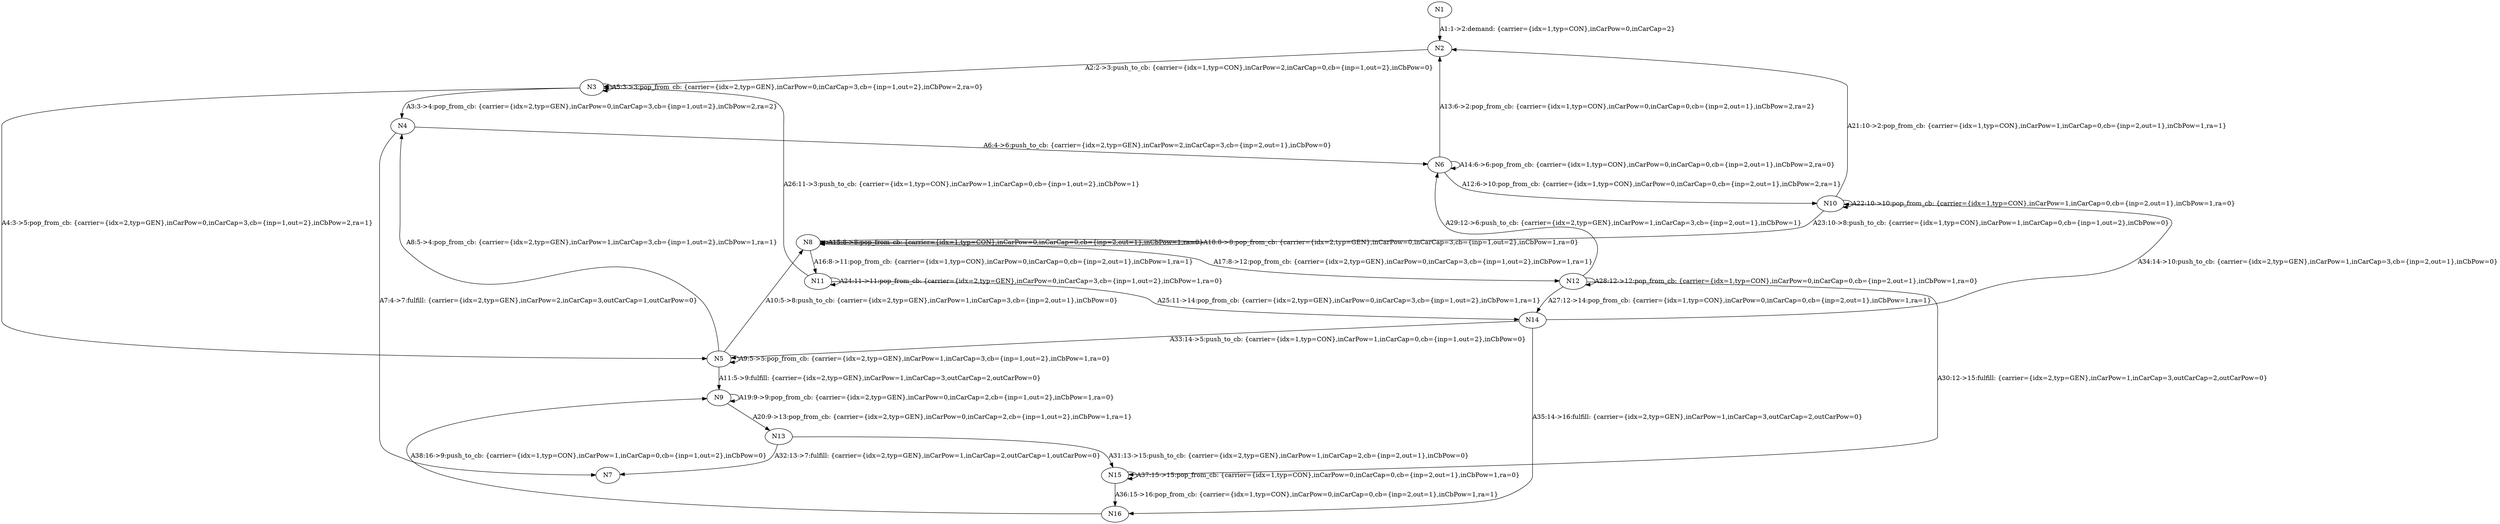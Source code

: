 digraph cpn_tools_graph {
  N1 -> N2 [ label="A1:1->2:demand: {carrier={idx=1,typ=CON},inCarPow=0,inCarCap=2}" ];
  N2 -> N3 [ label="A2:2->3:push_to_cb: {carrier={idx=1,typ=CON},inCarPow=2,inCarCap=0,cb={inp=1,out=2},inCbPow=0}" ];
  N3 -> N4 [ label="A3:3->4:pop_from_cb: {carrier={idx=2,typ=GEN},inCarPow=0,inCarCap=3,cb={inp=1,out=2},inCbPow=2,ra=2}" ];
  N3 -> N5 [ label="A4:3->5:pop_from_cb: {carrier={idx=2,typ=GEN},inCarPow=0,inCarCap=3,cb={inp=1,out=2},inCbPow=2,ra=1}" ];
  N3 -> N3 [ label="A5:3->3:pop_from_cb: {carrier={idx=2,typ=GEN},inCarPow=0,inCarCap=3,cb={inp=1,out=2},inCbPow=2,ra=0}" ];
  N4 -> N6 [ label="A6:4->6:push_to_cb: {carrier={idx=2,typ=GEN},inCarPow=2,inCarCap=3,cb={inp=2,out=1},inCbPow=0}" ];
  N4 -> N7 [ label="A7:4->7:fulfill: {carrier={idx=2,typ=GEN},inCarPow=2,inCarCap=3,outCarCap=1,outCarPow=0}" ];
  N5 -> N4 [ label="A8:5->4:pop_from_cb: {carrier={idx=2,typ=GEN},inCarPow=1,inCarCap=3,cb={inp=1,out=2},inCbPow=1,ra=1}" ];
  N5 -> N5 [ label="A9:5->5:pop_from_cb: {carrier={idx=2,typ=GEN},inCarPow=1,inCarCap=3,cb={inp=1,out=2},inCbPow=1,ra=0}" ];
  N5 -> N8 [ label="A10:5->8:push_to_cb: {carrier={idx=2,typ=GEN},inCarPow=1,inCarCap=3,cb={inp=2,out=1},inCbPow=0}" ];
  N5 -> N9 [ label="A11:5->9:fulfill: {carrier={idx=2,typ=GEN},inCarPow=1,inCarCap=3,outCarCap=2,outCarPow=0}" ];
  N6 -> N10 [ label="A12:6->10:pop_from_cb: {carrier={idx=1,typ=CON},inCarPow=0,inCarCap=0,cb={inp=2,out=1},inCbPow=2,ra=1}" ];
  N6 -> N2 [ label="A13:6->2:pop_from_cb: {carrier={idx=1,typ=CON},inCarPow=0,inCarCap=0,cb={inp=2,out=1},inCbPow=2,ra=2}" ];
  N6 -> N6 [ label="A14:6->6:pop_from_cb: {carrier={idx=1,typ=CON},inCarPow=0,inCarCap=0,cb={inp=2,out=1},inCbPow=2,ra=0}" ];
  N8 -> N8 [ label="A15:8->8:pop_from_cb: {carrier={idx=1,typ=CON},inCarPow=0,inCarCap=0,cb={inp=2,out=1},inCbPow=1,ra=0}" ];
  N8 -> N11 [ label="A16:8->11:pop_from_cb: {carrier={idx=1,typ=CON},inCarPow=0,inCarCap=0,cb={inp=2,out=1},inCbPow=1,ra=1}" ];
  N8 -> N12 [ label="A17:8->12:pop_from_cb: {carrier={idx=2,typ=GEN},inCarPow=0,inCarCap=3,cb={inp=1,out=2},inCbPow=1,ra=1}" ];
  N8 -> N8 [ label="A18:8->8:pop_from_cb: {carrier={idx=2,typ=GEN},inCarPow=0,inCarCap=3,cb={inp=1,out=2},inCbPow=1,ra=0}" ];
  N9 -> N9 [ label="A19:9->9:pop_from_cb: {carrier={idx=2,typ=GEN},inCarPow=0,inCarCap=2,cb={inp=1,out=2},inCbPow=1,ra=0}" ];
  N9 -> N13 [ label="A20:9->13:pop_from_cb: {carrier={idx=2,typ=GEN},inCarPow=0,inCarCap=2,cb={inp=1,out=2},inCbPow=1,ra=1}" ];
  N10 -> N2 [ label="A21:10->2:pop_from_cb: {carrier={idx=1,typ=CON},inCarPow=1,inCarCap=0,cb={inp=2,out=1},inCbPow=1,ra=1}" ];
  N10 -> N10 [ label="A22:10->10:pop_from_cb: {carrier={idx=1,typ=CON},inCarPow=1,inCarCap=0,cb={inp=2,out=1},inCbPow=1,ra=0}" ];
  N10 -> N8 [ label="A23:10->8:push_to_cb: {carrier={idx=1,typ=CON},inCarPow=1,inCarCap=0,cb={inp=1,out=2},inCbPow=0}" ];
  N11 -> N11 [ label="A24:11->11:pop_from_cb: {carrier={idx=2,typ=GEN},inCarPow=0,inCarCap=3,cb={inp=1,out=2},inCbPow=1,ra=0}" ];
  N11 -> N14 [ label="A25:11->14:pop_from_cb: {carrier={idx=2,typ=GEN},inCarPow=0,inCarCap=3,cb={inp=1,out=2},inCbPow=1,ra=1}" ];
  N11 -> N3 [ label="A26:11->3:push_to_cb: {carrier={idx=1,typ=CON},inCarPow=1,inCarCap=0,cb={inp=1,out=2},inCbPow=1}" ];
  N12 -> N14 [ label="A27:12->14:pop_from_cb: {carrier={idx=1,typ=CON},inCarPow=0,inCarCap=0,cb={inp=2,out=1},inCbPow=1,ra=1}" ];
  N12 -> N12 [ label="A28:12->12:pop_from_cb: {carrier={idx=1,typ=CON},inCarPow=0,inCarCap=0,cb={inp=2,out=1},inCbPow=1,ra=0}" ];
  N12 -> N6 [ label="A29:12->6:push_to_cb: {carrier={idx=2,typ=GEN},inCarPow=1,inCarCap=3,cb={inp=2,out=1},inCbPow=1}" ];
  N12 -> N15 [ label="A30:12->15:fulfill: {carrier={idx=2,typ=GEN},inCarPow=1,inCarCap=3,outCarCap=2,outCarPow=0}" ];
  N13 -> N15 [ label="A31:13->15:push_to_cb: {carrier={idx=2,typ=GEN},inCarPow=1,inCarCap=2,cb={inp=2,out=1},inCbPow=0}" ];
  N13 -> N7 [ label="A32:13->7:fulfill: {carrier={idx=2,typ=GEN},inCarPow=1,inCarCap=2,outCarCap=1,outCarPow=0}" ];
  N14 -> N5 [ label="A33:14->5:push_to_cb: {carrier={idx=1,typ=CON},inCarPow=1,inCarCap=0,cb={inp=1,out=2},inCbPow=0}" ];
  N14 -> N10 [ label="A34:14->10:push_to_cb: {carrier={idx=2,typ=GEN},inCarPow=1,inCarCap=3,cb={inp=2,out=1},inCbPow=0}" ];
  N14 -> N16 [ label="A35:14->16:fulfill: {carrier={idx=2,typ=GEN},inCarPow=1,inCarCap=3,outCarCap=2,outCarPow=0}" ];
  N15 -> N16 [ label="A36:15->16:pop_from_cb: {carrier={idx=1,typ=CON},inCarPow=0,inCarCap=0,cb={inp=2,out=1},inCbPow=1,ra=1}" ];
  N15 -> N15 [ label="A37:15->15:pop_from_cb: {carrier={idx=1,typ=CON},inCarPow=0,inCarCap=0,cb={inp=2,out=1},inCbPow=1,ra=0}" ];
  N16 -> N9 [ label="A38:16->9:push_to_cb: {carrier={idx=1,typ=CON},inCarPow=1,inCarCap=0,cb={inp=1,out=2},inCbPow=0}" ];
}